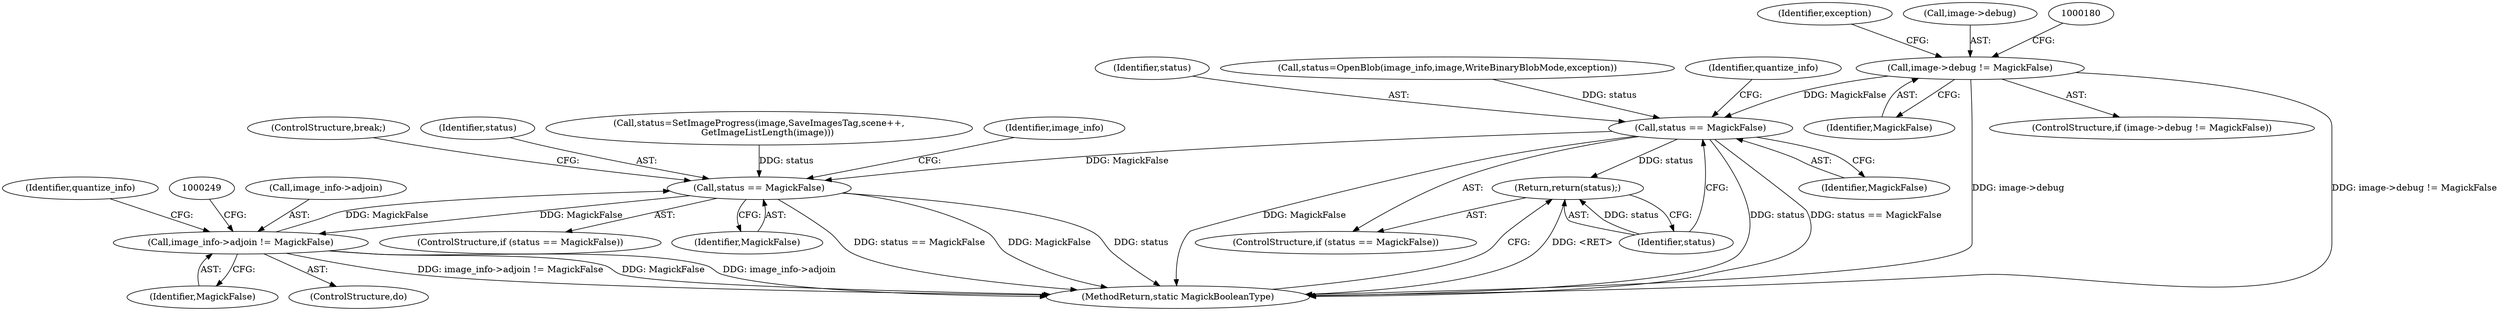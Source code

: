 digraph "0_ImageMagick_db1ffb6cf44bcfe5c4d5fcf9d9109ded5617387f_0@pointer" {
"1000174" [label="(Call,image->debug != MagickFalse)"];
"1000199" [label="(Call,status == MagickFalse)"];
"1000202" [label="(Return,return(status);)"];
"1001429" [label="(Call,status == MagickFalse)"];
"1001433" [label="(Call,image_info->adjoin != MagickFalse)"];
"1001434" [label="(Call,image_info->adjoin)"];
"1000189" [label="(Identifier,exception)"];
"1001432" [label="(ControlStructure,break;)"];
"1000191" [label="(Call,status=OpenBlob(image_info,image,WriteBinaryBlobMode,exception))"];
"1000173" [label="(ControlStructure,if (image->debug != MagickFalse))"];
"1001437" [label="(Identifier,MagickFalse)"];
"1000203" [label="(Identifier,status)"];
"1001430" [label="(Identifier,status)"];
"1000201" [label="(Identifier,MagickFalse)"];
"1000246" [label="(ControlStructure,do)"];
"1001419" [label="(Call,status=SetImageProgress(image,SaveImagesTag,scene++,\n      GetImageListLength(image)))"];
"1001452" [label="(MethodReturn,static MagickBooleanType)"];
"1001428" [label="(ControlStructure,if (status == MagickFalse))"];
"1000205" [label="(Identifier,quantize_info)"];
"1001433" [label="(Call,image_info->adjoin != MagickFalse)"];
"1001435" [label="(Identifier,image_info)"];
"1000174" [label="(Call,image->debug != MagickFalse)"];
"1000175" [label="(Call,image->debug)"];
"1000178" [label="(Identifier,MagickFalse)"];
"1000200" [label="(Identifier,status)"];
"1000202" [label="(Return,return(status);)"];
"1000198" [label="(ControlStructure,if (status == MagickFalse))"];
"1001429" [label="(Call,status == MagickFalse)"];
"1001439" [label="(Identifier,quantize_info)"];
"1000199" [label="(Call,status == MagickFalse)"];
"1001431" [label="(Identifier,MagickFalse)"];
"1000174" -> "1000173"  [label="AST: "];
"1000174" -> "1000178"  [label="CFG: "];
"1000175" -> "1000174"  [label="AST: "];
"1000178" -> "1000174"  [label="AST: "];
"1000180" -> "1000174"  [label="CFG: "];
"1000189" -> "1000174"  [label="CFG: "];
"1000174" -> "1001452"  [label="DDG: image->debug != MagickFalse"];
"1000174" -> "1001452"  [label="DDG: image->debug"];
"1000174" -> "1000199"  [label="DDG: MagickFalse"];
"1000199" -> "1000198"  [label="AST: "];
"1000199" -> "1000201"  [label="CFG: "];
"1000200" -> "1000199"  [label="AST: "];
"1000201" -> "1000199"  [label="AST: "];
"1000203" -> "1000199"  [label="CFG: "];
"1000205" -> "1000199"  [label="CFG: "];
"1000199" -> "1001452"  [label="DDG: MagickFalse"];
"1000199" -> "1001452"  [label="DDG: status"];
"1000199" -> "1001452"  [label="DDG: status == MagickFalse"];
"1000191" -> "1000199"  [label="DDG: status"];
"1000199" -> "1000202"  [label="DDG: status"];
"1000199" -> "1001429"  [label="DDG: MagickFalse"];
"1000202" -> "1000198"  [label="AST: "];
"1000202" -> "1000203"  [label="CFG: "];
"1000203" -> "1000202"  [label="AST: "];
"1001452" -> "1000202"  [label="CFG: "];
"1000202" -> "1001452"  [label="DDG: <RET>"];
"1000203" -> "1000202"  [label="DDG: status"];
"1001429" -> "1001428"  [label="AST: "];
"1001429" -> "1001431"  [label="CFG: "];
"1001430" -> "1001429"  [label="AST: "];
"1001431" -> "1001429"  [label="AST: "];
"1001435" -> "1001429"  [label="CFG: "];
"1001432" -> "1001429"  [label="CFG: "];
"1001429" -> "1001452"  [label="DDG: status == MagickFalse"];
"1001429" -> "1001452"  [label="DDG: MagickFalse"];
"1001429" -> "1001452"  [label="DDG: status"];
"1001419" -> "1001429"  [label="DDG: status"];
"1001433" -> "1001429"  [label="DDG: MagickFalse"];
"1001429" -> "1001433"  [label="DDG: MagickFalse"];
"1001433" -> "1000246"  [label="AST: "];
"1001433" -> "1001437"  [label="CFG: "];
"1001434" -> "1001433"  [label="AST: "];
"1001437" -> "1001433"  [label="AST: "];
"1000249" -> "1001433"  [label="CFG: "];
"1001439" -> "1001433"  [label="CFG: "];
"1001433" -> "1001452"  [label="DDG: image_info->adjoin != MagickFalse"];
"1001433" -> "1001452"  [label="DDG: MagickFalse"];
"1001433" -> "1001452"  [label="DDG: image_info->adjoin"];
}
